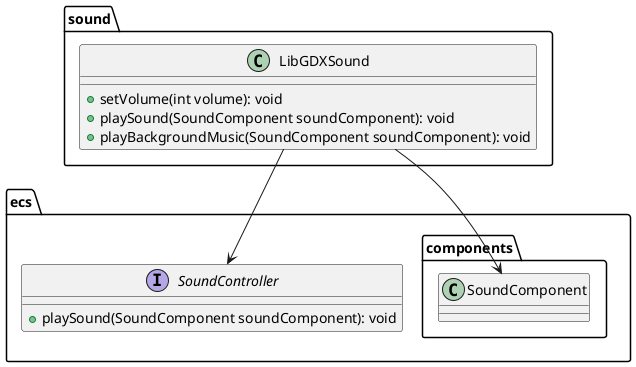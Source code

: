 @startuml
package sound {
	
	class "LibGDXSound" as soundLibGDXSound {
		+setVolume(int volume): void 
		+playSound(SoundComponent soundComponent): void 
		+playBackgroundMusic(SoundComponent soundComponent): void 
	}
}
package ecs.components {
	
	class "SoundComponent" as ecscomponentsSoundComponent {
	}
}
package ecs {
	
	interface "SoundController" as ecsSoundController {
		+playSound(SoundComponent soundComponent): void
	}
}
soundLibGDXSound --> ecscomponentsSoundComponent
soundLibGDXSound --> ecsSoundController
@enduml